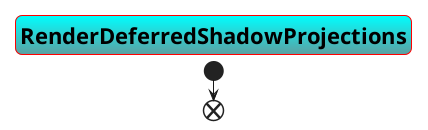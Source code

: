 @startuml RenderDeferredShadowProjections
start

skinparam TitleBorderRoundCorner 15
skinparam TitleBorderColor Red
skinparam TitleBackgroundColor Aqua-Cadetblue

title 
    <size: 22>RenderDeferredShadowProjections
end title



end
@enduml 